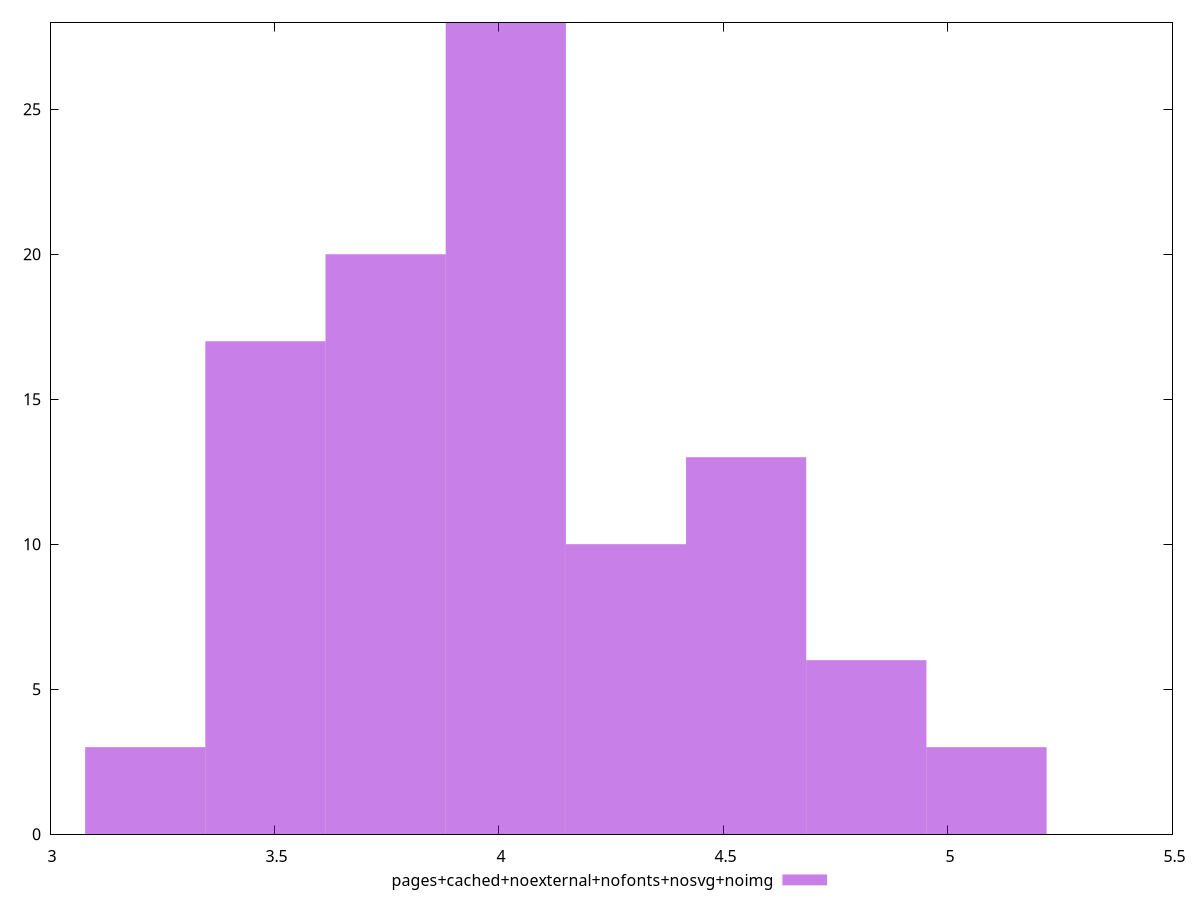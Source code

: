 $_pagesCachedNoexternalNofontsNosvgNoimg <<EOF
4.015107496066815 28
3.7474336629956935 20
4.818128995280177 6
3.4797598299245727 17
4.550455162209056 13
3.2120859968534514 3
4.2827813291379355 10
5.085802828351299 3
EOF
set key outside below
set terminal pngcairo
set output "report_00004_2020-11-02T20-21-41.718Z/network-server-latency/pages+cached+noexternal+nofonts+nosvg+noimg//raw_hist.png"
set yrange [0:28]
set boxwidth 0.26767383307112097
set style fill transparent solid 0.5 noborder
plot $_pagesCachedNoexternalNofontsNosvgNoimg title "pages+cached+noexternal+nofonts+nosvg+noimg" with boxes ,